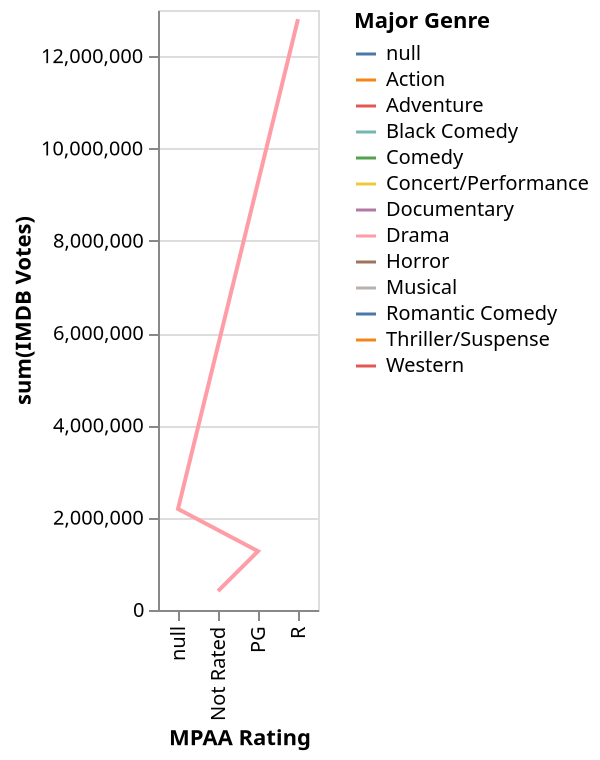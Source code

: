 {
  "$schema": "https://vega.github.io/schema/vega/v6.json",
  "background": "white",
  "padding": 5,
  "height": 300,
  "style": "cell",
  "data": [
    {
      "name": "source_0",
      "values": [
        {
          "Major Genre": "Drama",
          "MPAA Rating": "R",
          "sum(IMDB Votes)": 12801669
        },
        {
          "Major Genre": "Drama",
          "MPAA Rating": null,
          "sum(IMDB Votes)": 2189462
        },
        {
          "Major Genre": "Drama",
          "MPAA Rating": "PG",
          "sum(IMDB Votes)": 1273672
        },
        {
          "Major Genre": "Drama",
          "MPAA Rating": "Not Rated",
          "sum(IMDB Votes)": 410210
        }
      ]
    },
    {
      "name": "data_0",
      "source": "source_0",
      "transform": [
        {
          "type": "formula",
          "expr": "indexof([null,\"Action\",\"Adventure\",\"Black Comedy\",\"Comedy\",\"Concert/Performance\",\"Documentary\",\"Drama\",\"Horror\",\"Musical\",\"Romantic Comedy\",\"Thriller/Suspense\",\"Western\"], datum['Major Genre'])",
          "as": "_Major Genre_sort_index"
        }
      ]
    }
  ],
  "signals": [
    {"name": "x_step", "value": 20},
    {
      "name": "width",
      "update": "bandspace(domain('x').length, 1, 0.5) * x_step"
    }
  ],
  "marks": [
    {
      "name": "pathgroup",
      "type": "group",
      "from": {
        "facet": {
          "name": "faceted_path_main",
          "data": "data_0",
          "groupby": ["Major Genre"]
        }
      },
      "encode": {
        "update": {
          "width": {"field": {"group": "width"}},
          "height": {"field": {"group": "height"}}
        }
      },
      "marks": [
        {
          "name": "marks",
          "type": "line",
          "style": ["line"],
          "sort": {
            "field": ["datum[\"_Major Genre_sort_index\"]"],
            "order": ["descending"]
          },
          "from": {"data": "faceted_path_main"},
          "encode": {
            "update": {
              "stroke": {"scale": "color", "field": "Major Genre"},
              "description": {
                "signal": "\"MPAA Rating: \" + (isValid(datum[\"MPAA Rating\"]) ? isArray(datum[\"MPAA Rating\"]) ? join(datum[\"MPAA Rating\"], ' ') : datum[\"MPAA Rating\"] : \"\"+datum[\"MPAA Rating\"]) + \"; sum(IMDB Votes): \" + (format(datum[\"sum(IMDB Votes)\"], \"\")) + \"; Major Genre: \" + (isValid(datum[\"Major Genre\"]) ? isArray(datum[\"Major Genre\"]) ? join(datum[\"Major Genre\"], ' ') : datum[\"Major Genre\"] : \"\"+datum[\"Major Genre\"])"
              },
              "x": {"scale": "x", "field": "MPAA Rating"},
              "y": {"scale": "y", "field": "sum(IMDB Votes)"},
              "defined": {
                "signal": "isValid(datum[\"sum(IMDB Votes)\"]) && isFinite(+datum[\"sum(IMDB Votes)\"])"
              }
            }
          }
        }
      ]
    }
  ],
  "scales": [
    {
      "name": "x",
      "type": "point",
      "domain": {"data": "data_0", "field": "MPAA Rating", "sort": true},
      "range": {"step": {"signal": "x_step"}},
      "padding": 0.5
    },
    {
      "name": "y",
      "type": "linear",
      "domain": {"data": "data_0", "field": "sum(IMDB Votes)"},
      "range": [{"signal": "height"}, 0],
      "nice": true,
      "zero": true
    },
    {
      "name": "color",
      "type": "ordinal",
      "domain": [
        null,
        "Action",
        "Adventure",
        "Black Comedy",
        "Comedy",
        "Concert/Performance",
        "Documentary",
        "Drama",
        "Horror",
        "Musical",
        "Romantic Comedy",
        "Thriller/Suspense",
        "Western"
      ],
      "range": "category"
    }
  ],
  "axes": [
    {
      "scale": "y",
      "orient": "left",
      "gridScale": "x",
      "grid": true,
      "tickCount": {"signal": "ceil(height/40)"},
      "domain": false,
      "labels": false,
      "aria": false,
      "maxExtent": 0,
      "minExtent": 0,
      "ticks": false,
      "zindex": 0
    },
    {
      "scale": "x",
      "orient": "bottom",
      "grid": false,
      "title": "MPAA Rating",
      "labelAlign": "right",
      "labelAngle": 270,
      "labelBaseline": "middle",
      "zindex": 0
    },
    {
      "scale": "y",
      "orient": "left",
      "grid": false,
      "title": "sum(IMDB Votes)",
      "labelOverlap": true,
      "tickCount": {"signal": "ceil(height/40)"},
      "zindex": 0
    }
  ],
  "legends": [
    {"title": "Major Genre", "stroke": "color", "symbolType": "stroke"}
  ]
}
